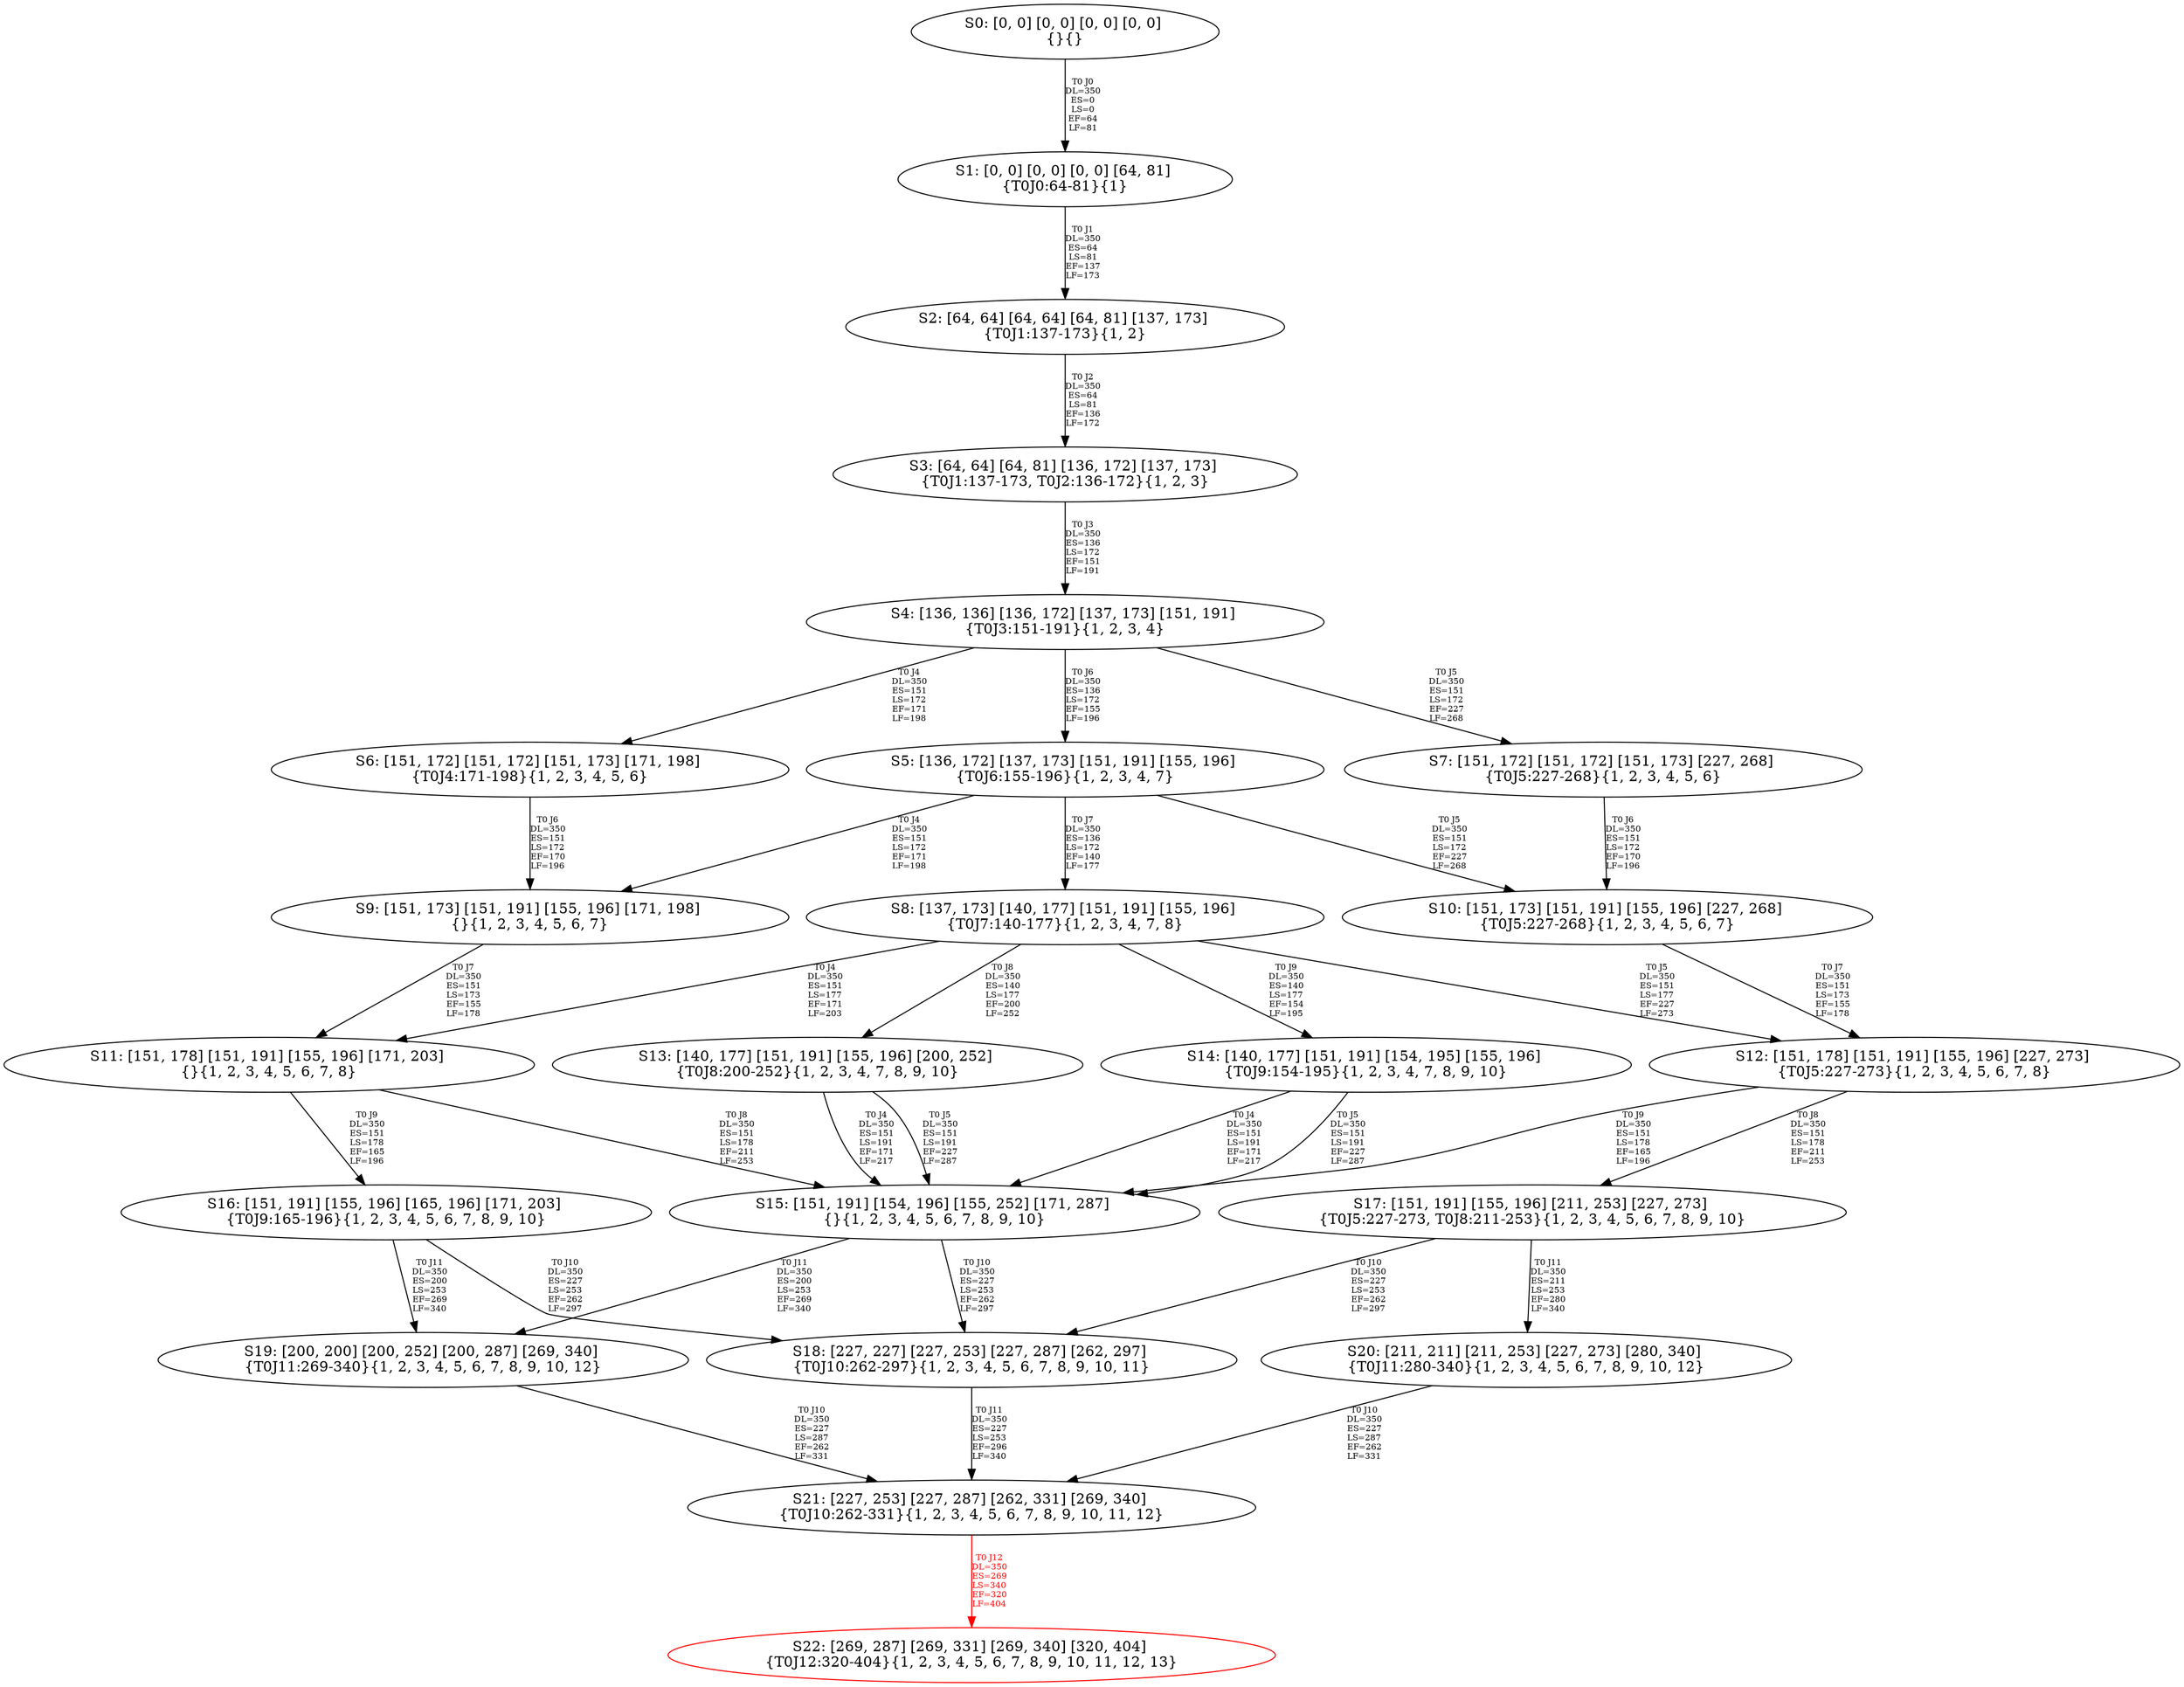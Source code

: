 digraph {
	S0[label="S0: [0, 0] [0, 0] [0, 0] [0, 0] \n{}{}"];
	S1[label="S1: [0, 0] [0, 0] [0, 0] [64, 81] \n{T0J0:64-81}{1}"];
	S2[label="S2: [64, 64] [64, 64] [64, 81] [137, 173] \n{T0J1:137-173}{1, 2}"];
	S3[label="S3: [64, 64] [64, 81] [136, 172] [137, 173] \n{T0J1:137-173, T0J2:136-172}{1, 2, 3}"];
	S4[label="S4: [136, 136] [136, 172] [137, 173] [151, 191] \n{T0J3:151-191}{1, 2, 3, 4}"];
	S5[label="S5: [136, 172] [137, 173] [151, 191] [155, 196] \n{T0J6:155-196}{1, 2, 3, 4, 7}"];
	S6[label="S6: [151, 172] [151, 172] [151, 173] [171, 198] \n{T0J4:171-198}{1, 2, 3, 4, 5, 6}"];
	S7[label="S7: [151, 172] [151, 172] [151, 173] [227, 268] \n{T0J5:227-268}{1, 2, 3, 4, 5, 6}"];
	S8[label="S8: [137, 173] [140, 177] [151, 191] [155, 196] \n{T0J7:140-177}{1, 2, 3, 4, 7, 8}"];
	S9[label="S9: [151, 173] [151, 191] [155, 196] [171, 198] \n{}{1, 2, 3, 4, 5, 6, 7}"];
	S10[label="S10: [151, 173] [151, 191] [155, 196] [227, 268] \n{T0J5:227-268}{1, 2, 3, 4, 5, 6, 7}"];
	S11[label="S11: [151, 178] [151, 191] [155, 196] [171, 203] \n{}{1, 2, 3, 4, 5, 6, 7, 8}"];
	S12[label="S12: [151, 178] [151, 191] [155, 196] [227, 273] \n{T0J5:227-273}{1, 2, 3, 4, 5, 6, 7, 8}"];
	S13[label="S13: [140, 177] [151, 191] [155, 196] [200, 252] \n{T0J8:200-252}{1, 2, 3, 4, 7, 8, 9, 10}"];
	S14[label="S14: [140, 177] [151, 191] [154, 195] [155, 196] \n{T0J9:154-195}{1, 2, 3, 4, 7, 8, 9, 10}"];
	S15[label="S15: [151, 191] [154, 196] [155, 252] [171, 287] \n{}{1, 2, 3, 4, 5, 6, 7, 8, 9, 10}"];
	S16[label="S16: [151, 191] [155, 196] [165, 196] [171, 203] \n{T0J9:165-196}{1, 2, 3, 4, 5, 6, 7, 8, 9, 10}"];
	S17[label="S17: [151, 191] [155, 196] [211, 253] [227, 273] \n{T0J5:227-273, T0J8:211-253}{1, 2, 3, 4, 5, 6, 7, 8, 9, 10}"];
	S18[label="S18: [227, 227] [227, 253] [227, 287] [262, 297] \n{T0J10:262-297}{1, 2, 3, 4, 5, 6, 7, 8, 9, 10, 11}"];
	S19[label="S19: [200, 200] [200, 252] [200, 287] [269, 340] \n{T0J11:269-340}{1, 2, 3, 4, 5, 6, 7, 8, 9, 10, 12}"];
	S20[label="S20: [211, 211] [211, 253] [227, 273] [280, 340] \n{T0J11:280-340}{1, 2, 3, 4, 5, 6, 7, 8, 9, 10, 12}"];
	S21[label="S21: [227, 253] [227, 287] [262, 331] [269, 340] \n{T0J10:262-331}{1, 2, 3, 4, 5, 6, 7, 8, 9, 10, 11, 12}"];
	S22[label="S22: [269, 287] [269, 331] [269, 340] [320, 404] \n{T0J12:320-404}{1, 2, 3, 4, 5, 6, 7, 8, 9, 10, 11, 12, 13}"];
	S0 -> S1[label="T0 J0\nDL=350\nES=0\nLS=0\nEF=64\nLF=81",fontsize=8];
	S1 -> S2[label="T0 J1\nDL=350\nES=64\nLS=81\nEF=137\nLF=173",fontsize=8];
	S2 -> S3[label="T0 J2\nDL=350\nES=64\nLS=81\nEF=136\nLF=172",fontsize=8];
	S3 -> S4[label="T0 J3\nDL=350\nES=136\nLS=172\nEF=151\nLF=191",fontsize=8];
	S4 -> S6[label="T0 J4\nDL=350\nES=151\nLS=172\nEF=171\nLF=198",fontsize=8];
	S4 -> S7[label="T0 J5\nDL=350\nES=151\nLS=172\nEF=227\nLF=268",fontsize=8];
	S4 -> S5[label="T0 J6\nDL=350\nES=136\nLS=172\nEF=155\nLF=196",fontsize=8];
	S5 -> S9[label="T0 J4\nDL=350\nES=151\nLS=172\nEF=171\nLF=198",fontsize=8];
	S5 -> S10[label="T0 J5\nDL=350\nES=151\nLS=172\nEF=227\nLF=268",fontsize=8];
	S5 -> S8[label="T0 J7\nDL=350\nES=136\nLS=172\nEF=140\nLF=177",fontsize=8];
	S6 -> S9[label="T0 J6\nDL=350\nES=151\nLS=172\nEF=170\nLF=196",fontsize=8];
	S7 -> S10[label="T0 J6\nDL=350\nES=151\nLS=172\nEF=170\nLF=196",fontsize=8];
	S8 -> S11[label="T0 J4\nDL=350\nES=151\nLS=177\nEF=171\nLF=203",fontsize=8];
	S8 -> S12[label="T0 J5\nDL=350\nES=151\nLS=177\nEF=227\nLF=273",fontsize=8];
	S8 -> S13[label="T0 J8\nDL=350\nES=140\nLS=177\nEF=200\nLF=252",fontsize=8];
	S8 -> S14[label="T0 J9\nDL=350\nES=140\nLS=177\nEF=154\nLF=195",fontsize=8];
	S9 -> S11[label="T0 J7\nDL=350\nES=151\nLS=173\nEF=155\nLF=178",fontsize=8];
	S10 -> S12[label="T0 J7\nDL=350\nES=151\nLS=173\nEF=155\nLF=178",fontsize=8];
	S11 -> S15[label="T0 J8\nDL=350\nES=151\nLS=178\nEF=211\nLF=253",fontsize=8];
	S11 -> S16[label="T0 J9\nDL=350\nES=151\nLS=178\nEF=165\nLF=196",fontsize=8];
	S12 -> S17[label="T0 J8\nDL=350\nES=151\nLS=178\nEF=211\nLF=253",fontsize=8];
	S12 -> S15[label="T0 J9\nDL=350\nES=151\nLS=178\nEF=165\nLF=196",fontsize=8];
	S13 -> S15[label="T0 J4\nDL=350\nES=151\nLS=191\nEF=171\nLF=217",fontsize=8];
	S13 -> S15[label="T0 J5\nDL=350\nES=151\nLS=191\nEF=227\nLF=287",fontsize=8];
	S14 -> S15[label="T0 J4\nDL=350\nES=151\nLS=191\nEF=171\nLF=217",fontsize=8];
	S14 -> S15[label="T0 J5\nDL=350\nES=151\nLS=191\nEF=227\nLF=287",fontsize=8];
	S15 -> S18[label="T0 J10\nDL=350\nES=227\nLS=253\nEF=262\nLF=297",fontsize=8];
	S15 -> S19[label="T0 J11\nDL=350\nES=200\nLS=253\nEF=269\nLF=340",fontsize=8];
	S16 -> S18[label="T0 J10\nDL=350\nES=227\nLS=253\nEF=262\nLF=297",fontsize=8];
	S16 -> S19[label="T0 J11\nDL=350\nES=200\nLS=253\nEF=269\nLF=340",fontsize=8];
	S17 -> S18[label="T0 J10\nDL=350\nES=227\nLS=253\nEF=262\nLF=297",fontsize=8];
	S17 -> S20[label="T0 J11\nDL=350\nES=211\nLS=253\nEF=280\nLF=340",fontsize=8];
	S18 -> S21[label="T0 J11\nDL=350\nES=227\nLS=253\nEF=296\nLF=340",fontsize=8];
	S19 -> S21[label="T0 J10\nDL=350\nES=227\nLS=287\nEF=262\nLF=331",fontsize=8];
	S20 -> S21[label="T0 J10\nDL=350\nES=227\nLS=287\nEF=262\nLF=331",fontsize=8];
	S21 -> S22[label="T0 J12\nDL=350\nES=269\nLS=340\nEF=320\nLF=404",color=Red,fontcolor=Red,fontsize=8];
S22[color=Red];
}
